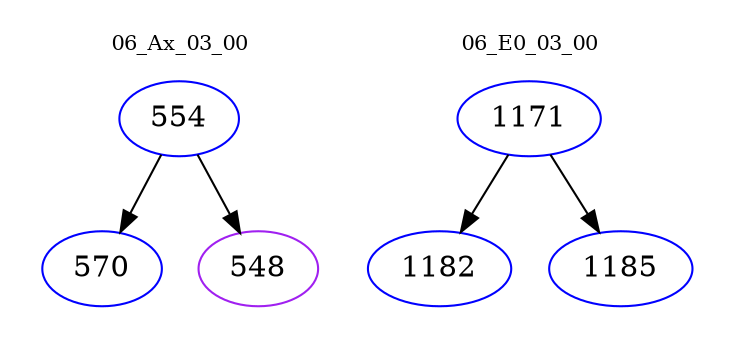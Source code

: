 digraph{
subgraph cluster_0 {
color = white
label = "06_Ax_03_00";
fontsize=10;
T0_554 [label="554", color="blue"]
T0_554 -> T0_570 [color="black"]
T0_570 [label="570", color="blue"]
T0_554 -> T0_548 [color="black"]
T0_548 [label="548", color="purple"]
}
subgraph cluster_1 {
color = white
label = "06_E0_03_00";
fontsize=10;
T1_1171 [label="1171", color="blue"]
T1_1171 -> T1_1182 [color="black"]
T1_1182 [label="1182", color="blue"]
T1_1171 -> T1_1185 [color="black"]
T1_1185 [label="1185", color="blue"]
}
}
